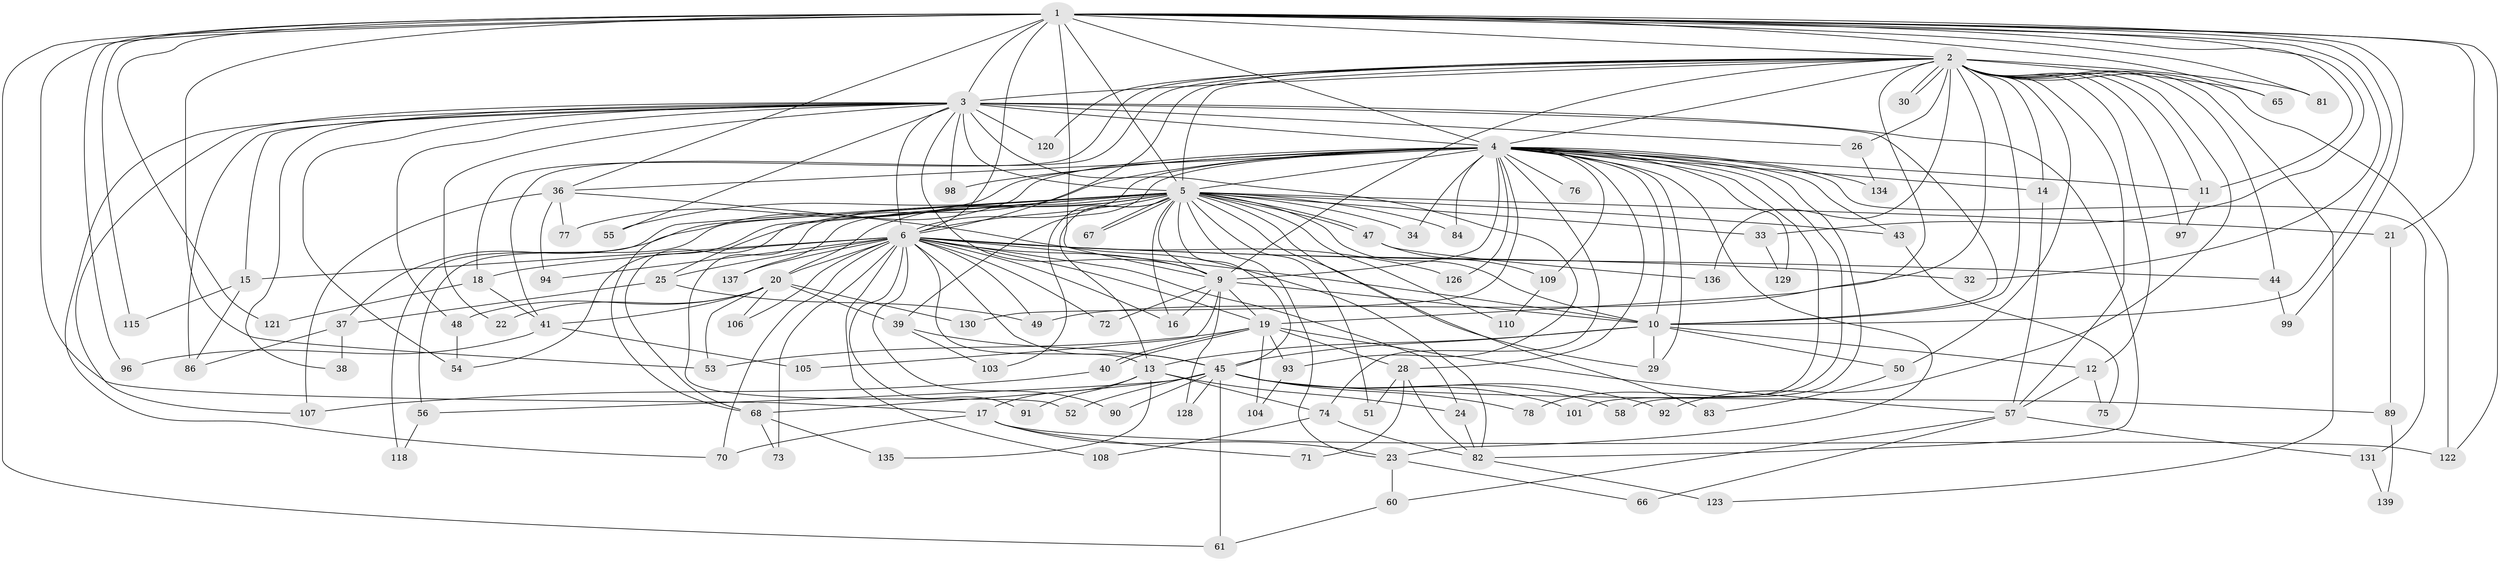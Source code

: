 // Generated by graph-tools (version 1.1) at 2025/23/03/03/25 07:23:37]
// undirected, 106 vertices, 246 edges
graph export_dot {
graph [start="1"]
  node [color=gray90,style=filled];
  1 [super="+42"];
  2 [super="+62"];
  3 [super="+7"];
  4 [super="+8"];
  5 [super="+35"];
  6 [super="+46"];
  9 [super="+79"];
  10 [super="+31"];
  11 [super="+100"];
  12 [super="+116"];
  13 [super="+27"];
  14;
  15 [super="+138"];
  16 [super="+111"];
  17 [super="+125"];
  18;
  19 [super="+88"];
  20;
  21;
  22;
  23 [super="+63"];
  24;
  25 [super="+80"];
  26;
  28 [super="+102"];
  29 [super="+119"];
  30;
  32;
  33;
  34;
  36 [super="+132"];
  37;
  38;
  39 [super="+113"];
  40 [super="+124"];
  41 [super="+64"];
  43;
  44;
  45 [super="+95"];
  47;
  48;
  49;
  50;
  51;
  52;
  53 [super="+117"];
  54 [super="+69"];
  55;
  56;
  57 [super="+59"];
  58;
  60;
  61 [super="+133"];
  65;
  66;
  67 [super="+112"];
  68 [super="+114"];
  70 [super="+127"];
  71;
  72;
  73;
  74;
  75;
  76;
  77;
  78;
  81;
  82 [super="+85"];
  83 [super="+87"];
  84;
  86;
  89;
  90;
  91;
  92;
  93;
  94;
  96;
  97;
  98;
  99;
  101;
  103;
  104;
  105;
  106;
  107;
  108;
  109;
  110;
  115;
  118;
  120;
  121;
  122;
  123;
  126;
  128;
  129;
  130;
  131;
  134;
  135;
  136;
  137;
  139;
  1 -- 2;
  1 -- 3 [weight=3];
  1 -- 4 [weight=2];
  1 -- 5;
  1 -- 6;
  1 -- 9;
  1 -- 10;
  1 -- 11;
  1 -- 17;
  1 -- 21;
  1 -- 32;
  1 -- 33;
  1 -- 36;
  1 -- 53;
  1 -- 61;
  1 -- 65;
  1 -- 81;
  1 -- 96;
  1 -- 99;
  1 -- 115;
  1 -- 121;
  1 -- 122;
  2 -- 3 [weight=2];
  2 -- 4 [weight=2];
  2 -- 5;
  2 -- 6;
  2 -- 9;
  2 -- 10;
  2 -- 11;
  2 -- 12;
  2 -- 14;
  2 -- 18;
  2 -- 19;
  2 -- 26;
  2 -- 30;
  2 -- 30;
  2 -- 44;
  2 -- 49;
  2 -- 50;
  2 -- 65;
  2 -- 81;
  2 -- 92;
  2 -- 97;
  2 -- 122;
  2 -- 123;
  2 -- 136;
  2 -- 120;
  2 -- 57;
  2 -- 41;
  3 -- 4 [weight=4];
  3 -- 5 [weight=3];
  3 -- 6 [weight=2];
  3 -- 9 [weight=2];
  3 -- 10 [weight=2];
  3 -- 15;
  3 -- 22;
  3 -- 38;
  3 -- 48;
  3 -- 54;
  3 -- 86;
  3 -- 98;
  3 -- 120;
  3 -- 82;
  3 -- 107;
  3 -- 55;
  3 -- 26;
  3 -- 93;
  3 -- 70;
  4 -- 5 [weight=2];
  4 -- 6 [weight=3];
  4 -- 9 [weight=2];
  4 -- 10 [weight=2];
  4 -- 14;
  4 -- 23;
  4 -- 28;
  4 -- 29;
  4 -- 34;
  4 -- 36;
  4 -- 76 [weight=2];
  4 -- 78;
  4 -- 98;
  4 -- 126;
  4 -- 131;
  4 -- 129;
  4 -- 130;
  4 -- 134;
  4 -- 74;
  4 -- 77;
  4 -- 84;
  4 -- 25;
  4 -- 101;
  4 -- 39;
  4 -- 43;
  4 -- 109;
  4 -- 58;
  4 -- 68;
  4 -- 11;
  5 -- 6;
  5 -- 9 [weight=2];
  5 -- 10 [weight=2];
  5 -- 13;
  5 -- 16;
  5 -- 20;
  5 -- 21;
  5 -- 33;
  5 -- 34;
  5 -- 43;
  5 -- 47;
  5 -- 47;
  5 -- 51;
  5 -- 52;
  5 -- 54;
  5 -- 55;
  5 -- 56;
  5 -- 67 [weight=2];
  5 -- 67;
  5 -- 68;
  5 -- 83 [weight=2];
  5 -- 84;
  5 -- 103;
  5 -- 110;
  5 -- 137;
  5 -- 37;
  5 -- 118;
  5 -- 45;
  5 -- 29;
  5 -- 23;
  6 -- 9;
  6 -- 10;
  6 -- 15;
  6 -- 16;
  6 -- 18;
  6 -- 19;
  6 -- 20;
  6 -- 24;
  6 -- 25;
  6 -- 32;
  6 -- 44;
  6 -- 45;
  6 -- 49;
  6 -- 70;
  6 -- 72;
  6 -- 73;
  6 -- 90;
  6 -- 91;
  6 -- 94;
  6 -- 106;
  6 -- 108;
  6 -- 126;
  6 -- 137;
  6 -- 13;
  9 -- 10;
  9 -- 72;
  9 -- 105;
  9 -- 128;
  9 -- 16;
  9 -- 19;
  10 -- 12;
  10 -- 13;
  10 -- 29;
  10 -- 45;
  10 -- 50;
  11 -- 97;
  12 -- 75;
  12 -- 57;
  13 -- 17;
  13 -- 24;
  13 -- 74;
  13 -- 91;
  13 -- 135;
  14 -- 57;
  15 -- 115;
  15 -- 86;
  17 -- 23;
  17 -- 70;
  17 -- 71;
  17 -- 122;
  18 -- 41;
  18 -- 121;
  19 -- 28;
  19 -- 40;
  19 -- 40;
  19 -- 53;
  19 -- 57;
  19 -- 93;
  19 -- 104;
  20 -- 22;
  20 -- 39;
  20 -- 41;
  20 -- 48;
  20 -- 106;
  20 -- 130;
  20 -- 53;
  21 -- 89;
  23 -- 60;
  23 -- 66;
  24 -- 82;
  25 -- 37;
  25 -- 49;
  26 -- 134;
  28 -- 51;
  28 -- 71;
  28 -- 82;
  33 -- 129;
  36 -- 77;
  36 -- 94;
  36 -- 107;
  36 -- 82;
  37 -- 38;
  37 -- 86;
  39 -- 103;
  39 -- 45;
  40 -- 107;
  41 -- 105;
  41 -- 96;
  43 -- 75;
  44 -- 99;
  45 -- 52;
  45 -- 56;
  45 -- 58;
  45 -- 68;
  45 -- 78;
  45 -- 89;
  45 -- 90;
  45 -- 92;
  45 -- 101;
  45 -- 128;
  45 -- 61;
  47 -- 109;
  47 -- 136;
  48 -- 54;
  50 -- 83;
  56 -- 118;
  57 -- 60;
  57 -- 66;
  57 -- 131;
  60 -- 61;
  68 -- 73;
  68 -- 135;
  74 -- 82;
  74 -- 108;
  82 -- 123;
  89 -- 139;
  93 -- 104;
  109 -- 110;
  131 -- 139;
}

